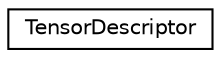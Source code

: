digraph "Graphical Class Hierarchy"
{
 // LATEX_PDF_SIZE
  edge [fontname="Helvetica",fontsize="10",labelfontname="Helvetica",labelfontsize="10"];
  node [fontname="Helvetica",fontsize="10",shape=record];
  rankdir="LR";
  Node0 [label="TensorDescriptor",height=0.2,width=0.4,color="black", fillcolor="white", style="filled",URL="$classacl_1_1_tensor_descriptor.xhtml",tooltip="Tensor Descriptor class."];
}
